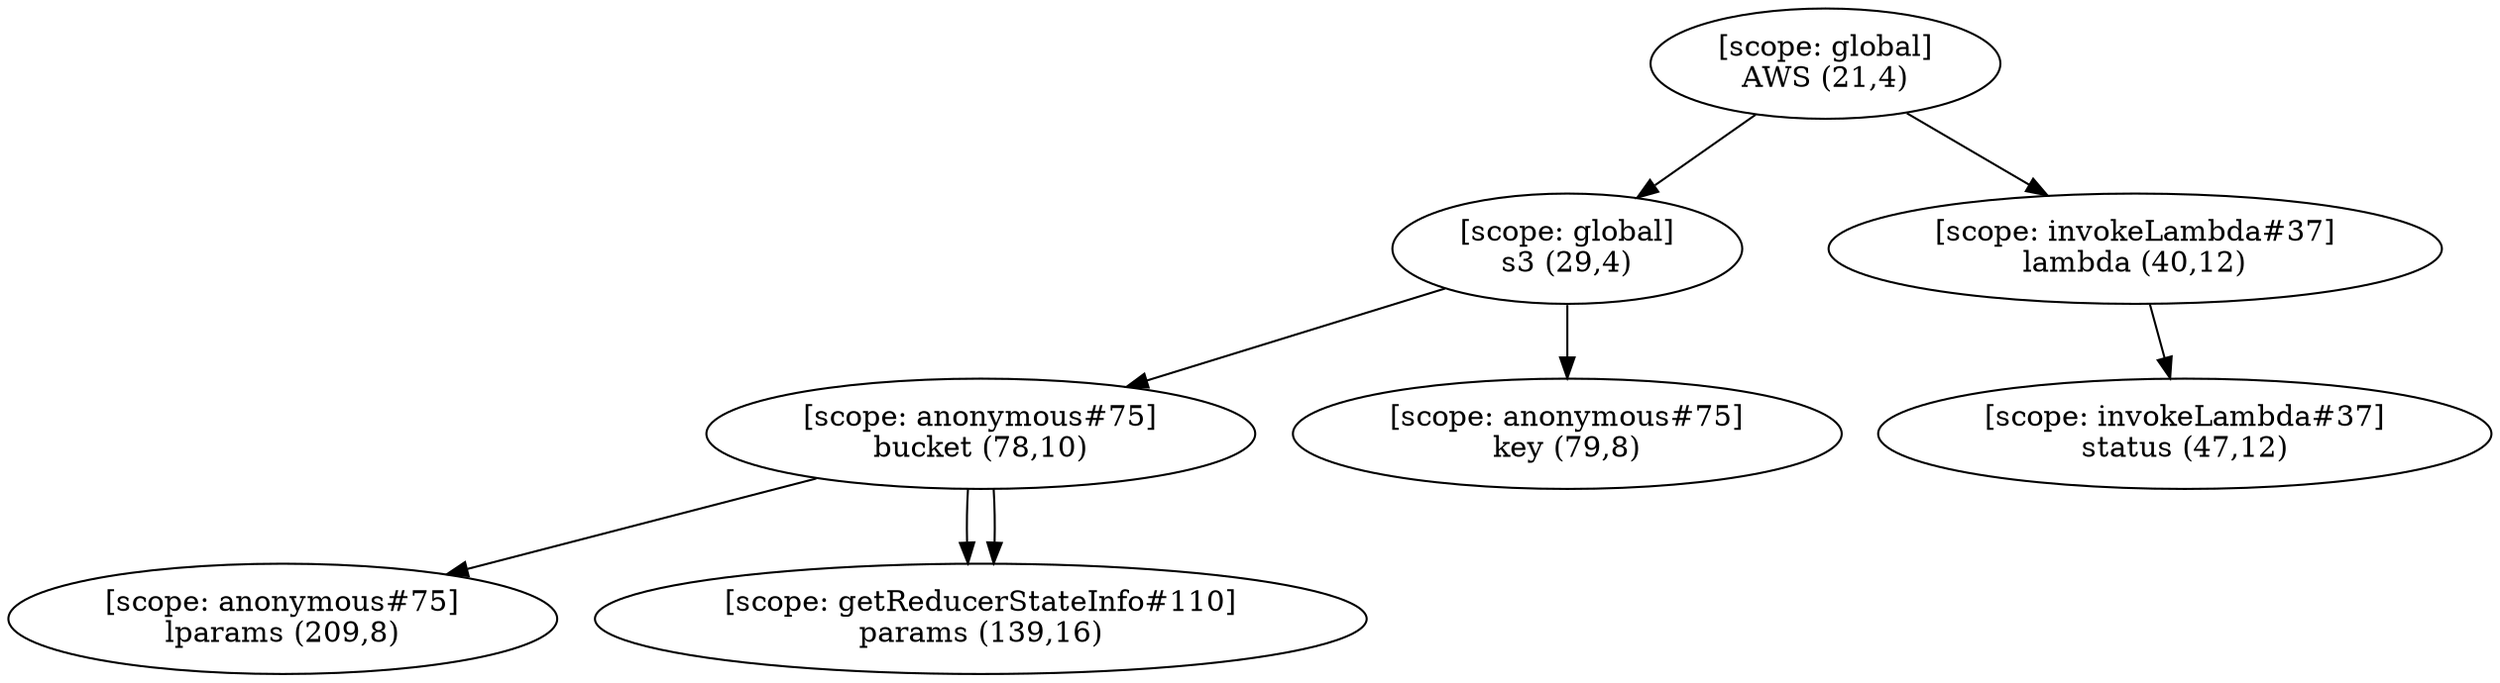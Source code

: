 digraph G {
  graph [ rankdir =TB ];
subgraph global {
  graph [ label = "Scope [global]" ];
  "[scope: global]
AWS (21,4)";
  "[scope: global]
s3 (29,4)";
}

subgraph invokeLambda_37 {
  graph [ label = "Scope [invokeLambda_37]" ];
  "[scope: invokeLambda#37]
lambda (40,12)";
  "[scope: invokeLambda#37]
status (47,12)";
}

subgraph anonymous_75 {
  graph [ label = "Scope [anonymous_75]" ];
  "[scope: anonymous#75]
bucket (78,10)";
  "[scope: anonymous#75]
key (79,8)";
  "[scope: anonymous#75]
lparams (209,8)";
}

subgraph getReducerStateInfo_110 {
  graph [ label = "Scope [getReducerStateInfo_110]" ];
  "[scope: getReducerStateInfo#110]
params (139,16)";
}

subgraph anonymous_233 {
  graph [ label = "Scope [anonymous_233]" ];
}

  "[scope: global]
AWS (21,4)" -> "[scope: global]
s3 (29,4)";
  "[scope: global]
AWS (21,4)" -> "[scope: invokeLambda#37]
lambda (40,12)";
  "[scope: invokeLambda#37]
lambda (40,12)" -> "[scope: invokeLambda#37]
status (47,12)";
  "[scope: global]
s3 (29,4)" -> "[scope: anonymous#75]
bucket (78,10)";
  "[scope: global]
s3 (29,4)" -> "[scope: anonymous#75]
key (79,8)";
  "[scope: anonymous#75]
bucket (78,10)" -> "[scope: getReducerStateInfo#110]
params (139,16)";
  "[scope: anonymous#75]
bucket (78,10)" -> "[scope: anonymous#75]
lparams (209,8)";
  "[scope: anonymous#75]
bucket (78,10)" -> "[scope: getReducerStateInfo#110]
params (139,16)";
}
